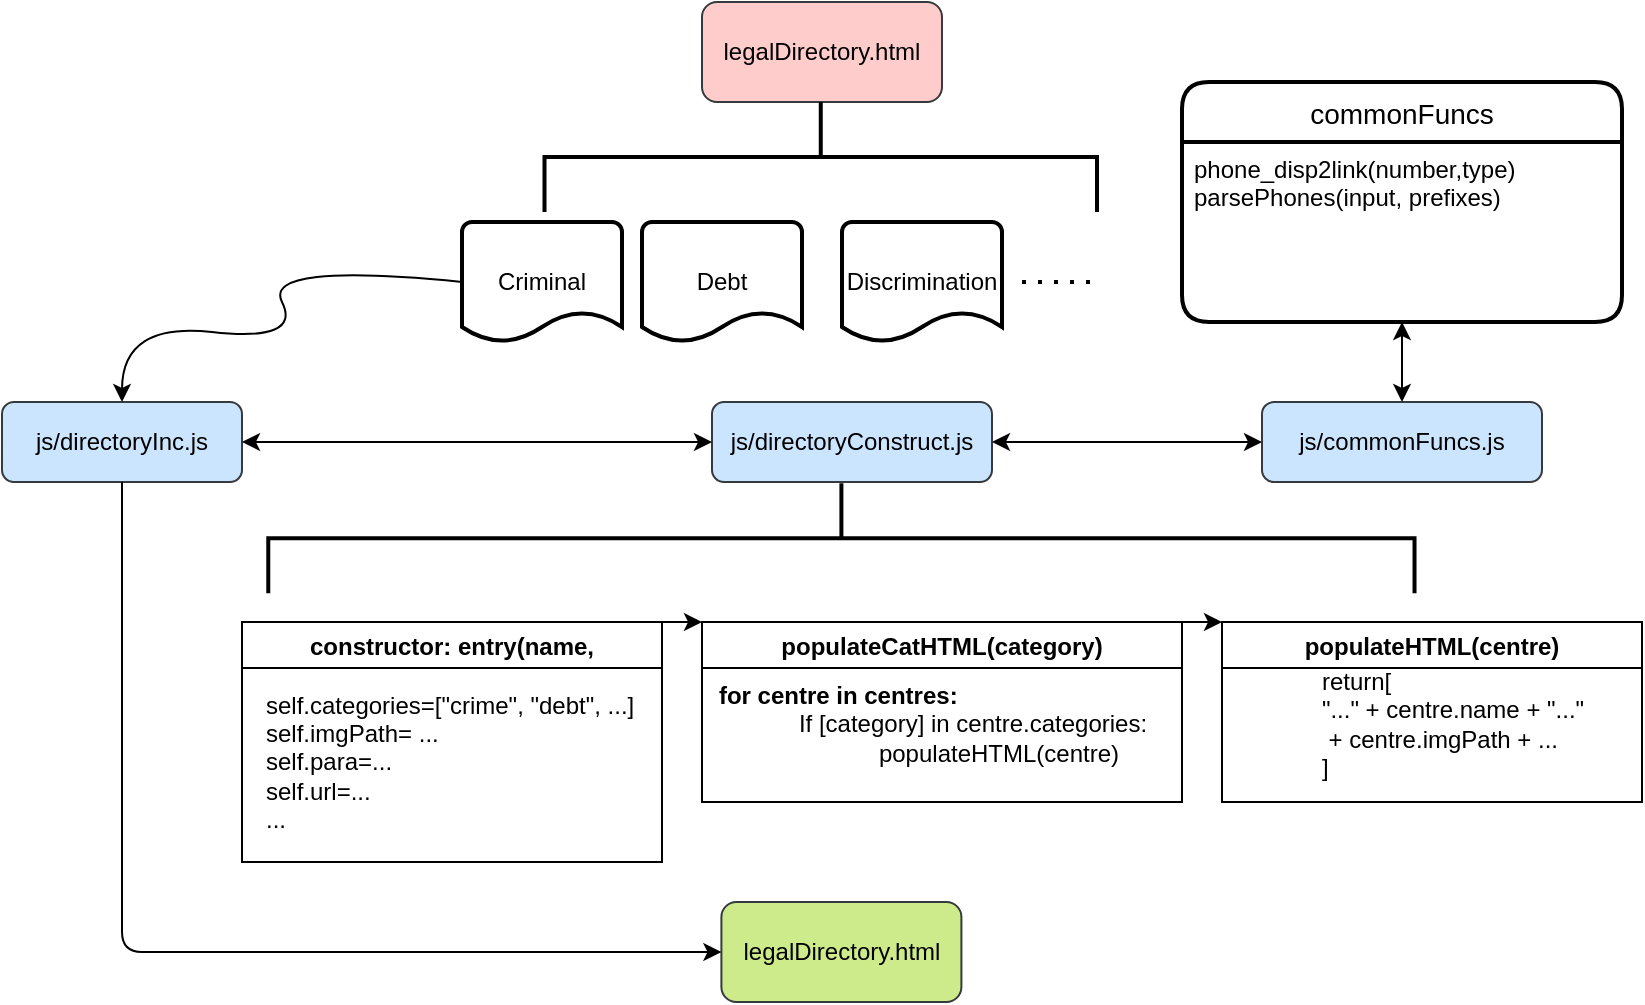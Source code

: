 <mxfile version="14.4.8" type="device"><diagram id="OdASmbnIT9kerEGop5PM" name="Page-1"><mxGraphModel dx="1122" dy="794" grid="1" gridSize="10" guides="1" tooltips="1" connect="1" arrows="1" fold="1" page="1" pageScale="1" pageWidth="850" pageHeight="1100" math="0" shadow="0"><root><mxCell id="0"/><mxCell id="1" parent="0"/><mxCell id="70ZZ5X9a6GsSItPjqPpe-2" value="legalDirectory.html" style="rounded=1;whiteSpace=wrap;html=1;fillColor=#ffcccc;strokeColor=#36393d;" vertex="1" parent="1"><mxGeometry x="360" y="480" width="120" height="50" as="geometry"/></mxCell><mxCell id="70ZZ5X9a6GsSItPjqPpe-5" value="" style="strokeWidth=2;html=1;shape=mxgraph.flowchart.annotation_2;align=left;labelPosition=right;pointerEvents=1;rotation=90;" vertex="1" parent="1"><mxGeometry x="391.88" y="419.38" width="55" height="276.25" as="geometry"/></mxCell><mxCell id="70ZZ5X9a6GsSItPjqPpe-6" value="Criminal" style="strokeWidth=2;html=1;shape=mxgraph.flowchart.document2;whiteSpace=wrap;size=0.25;" vertex="1" parent="1"><mxGeometry x="240" y="590" width="80" height="60" as="geometry"/></mxCell><mxCell id="70ZZ5X9a6GsSItPjqPpe-7" value="Debt" style="strokeWidth=2;html=1;shape=mxgraph.flowchart.document2;whiteSpace=wrap;size=0.25;" vertex="1" parent="1"><mxGeometry x="330" y="590" width="80" height="60" as="geometry"/></mxCell><mxCell id="70ZZ5X9a6GsSItPjqPpe-8" value="Discrimination" style="strokeWidth=2;html=1;shape=mxgraph.flowchart.document2;whiteSpace=wrap;size=0.25;" vertex="1" parent="1"><mxGeometry x="430" y="590" width="80" height="60" as="geometry"/></mxCell><mxCell id="70ZZ5X9a6GsSItPjqPpe-11" value="" style="endArrow=none;dashed=1;html=1;dashPattern=1 3;strokeWidth=2;" edge="1" parent="1"><mxGeometry width="50" height="50" relative="1" as="geometry"><mxPoint x="520" y="620" as="sourcePoint"/><mxPoint x="560" y="620" as="targetPoint"/></mxGeometry></mxCell><mxCell id="70ZZ5X9a6GsSItPjqPpe-20" value="populateHTML(centre)" style="swimlane;" vertex="1" parent="1"><mxGeometry x="620" y="790" width="210" height="90" as="geometry"/></mxCell><mxCell id="70ZZ5X9a6GsSItPjqPpe-22" value="&lt;blockquote style=&quot;margin: 0 0 0 40px ; border: none ; padding: 0px&quot;&gt;&lt;div style=&quot;text-align: left&quot;&gt;return[&lt;/div&gt;&lt;div style=&quot;text-align: left&quot;&gt;&quot;...&quot; + centre.name + &quot;...&quot;&lt;/div&gt;&lt;div style=&quot;text-align: left&quot;&gt;&amp;nbsp;+ centre.imgPath + ...&lt;/div&gt;&lt;div style=&quot;text-align: left&quot;&gt;]&lt;/div&gt;&lt;/blockquote&gt;" style="text;html=1;align=center;verticalAlign=middle;resizable=0;points=[];autosize=1;" vertex="1" parent="70ZZ5X9a6GsSItPjqPpe-20"><mxGeometry y="20.63" width="190" height="60" as="geometry"/></mxCell><mxCell id="70ZZ5X9a6GsSItPjqPpe-29" value="legalDirectory.html" style="rounded=1;whiteSpace=wrap;html=1;fillColor=#cdeb8b;strokeColor=#36393d;" vertex="1" parent="1"><mxGeometry x="369.7" y="930" width="120" height="50" as="geometry"/></mxCell><mxCell id="70ZZ5X9a6GsSItPjqPpe-35" value="constructor: entry(name," style="swimlane;" vertex="1" parent="1"><mxGeometry x="130" y="790" width="210" height="120" as="geometry"/></mxCell><mxCell id="70ZZ5X9a6GsSItPjqPpe-36" value="&lt;div&gt;&lt;blockquote style=&quot;margin: 0 0 0 40px ; border: none ; padding: 0px&quot;&gt;&lt;div&gt;self.categories=[&quot;crime&quot;, &quot;debt&quot;, ...]&lt;/div&gt;&lt;div&gt;self.imgPath= ...&lt;/div&gt;&lt;div&gt;self.para=...&lt;/div&gt;&lt;div&gt;self.url=...&lt;/div&gt;&lt;div&gt;...&lt;/div&gt;&lt;/blockquote&gt;&lt;/div&gt;" style="text;html=1;align=left;verticalAlign=middle;resizable=0;points=[];autosize=1;" vertex="1" parent="70ZZ5X9a6GsSItPjqPpe-35"><mxGeometry x="-30" y="30" width="240" height="80" as="geometry"/></mxCell><mxCell id="70ZZ5X9a6GsSItPjqPpe-46" value="populateCatHTML(category)" style="swimlane;" vertex="1" parent="1"><mxGeometry x="360" y="790" width="240" height="90" as="geometry"/></mxCell><mxCell id="70ZZ5X9a6GsSItPjqPpe-47" value="&lt;div style=&quot;text-align: left&quot;&gt;&lt;span style=&quot;font-weight: 700 ; text-align: center&quot;&gt;for centre in centres:&lt;/span&gt;&lt;span&gt;&lt;br&gt;&lt;/span&gt;&lt;/div&gt;&lt;blockquote style=&quot;margin: 0 0 0 40px ; border: none ; padding: 0px&quot;&gt;&lt;div style=&quot;text-align: left&quot;&gt;&lt;span&gt;If [category] in centre.categories:&lt;/span&gt;&lt;/div&gt;&lt;blockquote style=&quot;margin: 0 0 0 40px ; border: none ; padding: 0px&quot;&gt;&lt;div style=&quot;text-align: left&quot;&gt;&lt;span&gt;populateHTML(centre)&lt;/span&gt;&lt;/div&gt;&lt;/blockquote&gt;&lt;/blockquote&gt;" style="text;html=1;align=center;verticalAlign=middle;resizable=0;points=[];autosize=1;" vertex="1" parent="70ZZ5X9a6GsSItPjqPpe-46"><mxGeometry y="25.63" width="230" height="50" as="geometry"/></mxCell><mxCell id="70ZZ5X9a6GsSItPjqPpe-48" value="js/directoryConstruct.js" style="rounded=1;whiteSpace=wrap;html=1;fillColor=#cce5ff;strokeColor=#36393d;" vertex="1" parent="1"><mxGeometry x="365" y="680" width="140" height="40" as="geometry"/></mxCell><mxCell id="70ZZ5X9a6GsSItPjqPpe-51" value="" style="endArrow=classic;html=1;entryX=0;entryY=0;entryDx=0;entryDy=0;exitX=1;exitY=0;exitDx=0;exitDy=0;" edge="1" parent="1" source="70ZZ5X9a6GsSItPjqPpe-46" target="70ZZ5X9a6GsSItPjqPpe-20"><mxGeometry width="50" height="50" relative="1" as="geometry"><mxPoint x="430" y="1030" as="sourcePoint"/><mxPoint x="480" y="980" as="targetPoint"/></mxGeometry></mxCell><mxCell id="70ZZ5X9a6GsSItPjqPpe-52" value="js/directoryInc.js" style="rounded=1;whiteSpace=wrap;html=1;fillColor=#cce5ff;strokeColor=#36393d;" vertex="1" parent="1"><mxGeometry x="10" y="680" width="120" height="40" as="geometry"/></mxCell><mxCell id="70ZZ5X9a6GsSItPjqPpe-56" value="" style="strokeWidth=2;html=1;shape=mxgraph.flowchart.annotation_2;align=left;labelPosition=right;pointerEvents=1;rotation=90;" vertex="1" parent="1"><mxGeometry x="402.2" y="461.57" width="55" height="573.13" as="geometry"/></mxCell><mxCell id="70ZZ5X9a6GsSItPjqPpe-57" value="" style="endArrow=classic;html=1;entryX=0;entryY=0;entryDx=0;entryDy=0;exitX=1;exitY=0;exitDx=0;exitDy=0;" edge="1" parent="1" source="70ZZ5X9a6GsSItPjqPpe-35" target="70ZZ5X9a6GsSItPjqPpe-46"><mxGeometry width="50" height="50" relative="1" as="geometry"><mxPoint x="250" y="790" as="sourcePoint"/><mxPoint x="270" y="820" as="targetPoint"/></mxGeometry></mxCell><mxCell id="70ZZ5X9a6GsSItPjqPpe-63" value="js/commonFuncs.js" style="rounded=1;whiteSpace=wrap;html=1;fillColor=#cce5ff;strokeColor=#36393d;" vertex="1" parent="1"><mxGeometry x="640" y="680" width="140" height="40" as="geometry"/></mxCell><mxCell id="70ZZ5X9a6GsSItPjqPpe-64" value="commonFuncs" style="swimlane;childLayout=stackLayout;horizontal=1;startSize=30;horizontalStack=0;rounded=1;fontSize=14;fontStyle=0;strokeWidth=2;resizeParent=0;resizeLast=1;shadow=0;dashed=0;align=center;" vertex="1" parent="1"><mxGeometry x="600" y="520" width="220" height="120" as="geometry"/></mxCell><mxCell id="70ZZ5X9a6GsSItPjqPpe-65" value="phone_disp2link(number,type)&#10;parsePhones(input, prefixes)" style="align=left;strokeColor=none;fillColor=none;spacingLeft=4;fontSize=12;verticalAlign=top;resizable=0;rotatable=0;part=1;" vertex="1" parent="70ZZ5X9a6GsSItPjqPpe-64"><mxGeometry y="30" width="220" height="90" as="geometry"/></mxCell><mxCell id="70ZZ5X9a6GsSItPjqPpe-66" value="" style="endArrow=classic;startArrow=classic;html=1;entryX=0.5;entryY=1;entryDx=0;entryDy=0;exitX=0.5;exitY=0;exitDx=0;exitDy=0;" edge="1" parent="1" source="70ZZ5X9a6GsSItPjqPpe-63" target="70ZZ5X9a6GsSItPjqPpe-65"><mxGeometry width="50" height="50" relative="1" as="geometry"><mxPoint x="380" y="900" as="sourcePoint"/><mxPoint x="430" y="850" as="targetPoint"/></mxGeometry></mxCell><mxCell id="70ZZ5X9a6GsSItPjqPpe-67" value="" style="endArrow=classic;startArrow=classic;html=1;entryX=0;entryY=0.5;entryDx=0;entryDy=0;exitX=1;exitY=0.5;exitDx=0;exitDy=0;" edge="1" parent="1" source="70ZZ5X9a6GsSItPjqPpe-48" target="70ZZ5X9a6GsSItPjqPpe-63"><mxGeometry width="50" height="50" relative="1" as="geometry"><mxPoint x="540" y="710" as="sourcePoint"/><mxPoint x="590" y="660" as="targetPoint"/></mxGeometry></mxCell><mxCell id="70ZZ5X9a6GsSItPjqPpe-68" value="" style="curved=1;endArrow=classic;html=1;exitX=0;exitY=0.5;exitDx=0;exitDy=0;exitPerimeter=0;entryX=0.5;entryY=0;entryDx=0;entryDy=0;" edge="1" parent="1" source="70ZZ5X9a6GsSItPjqPpe-6" target="70ZZ5X9a6GsSItPjqPpe-52"><mxGeometry width="50" height="50" relative="1" as="geometry"><mxPoint x="110" y="640" as="sourcePoint"/><mxPoint x="160" y="590" as="targetPoint"/><Array as="points"><mxPoint x="140" y="610"/><mxPoint x="160" y="650"/><mxPoint x="70" y="640"/></Array></mxGeometry></mxCell><mxCell id="70ZZ5X9a6GsSItPjqPpe-69" value="" style="endArrow=classic;startArrow=classic;html=1;entryX=0;entryY=0.5;entryDx=0;entryDy=0;exitX=1;exitY=0.5;exitDx=0;exitDy=0;" edge="1" parent="1" source="70ZZ5X9a6GsSItPjqPpe-52" target="70ZZ5X9a6GsSItPjqPpe-48"><mxGeometry width="50" height="50" relative="1" as="geometry"><mxPoint x="380" y="900" as="sourcePoint"/><mxPoint x="430" y="850" as="targetPoint"/></mxGeometry></mxCell><mxCell id="70ZZ5X9a6GsSItPjqPpe-70" value="" style="endArrow=classic;html=1;entryX=0;entryY=0.5;entryDx=0;entryDy=0;exitX=0.5;exitY=1;exitDx=0;exitDy=0;" edge="1" parent="1" source="70ZZ5X9a6GsSItPjqPpe-52" target="70ZZ5X9a6GsSItPjqPpe-29"><mxGeometry width="50" height="50" relative="1" as="geometry"><mxPoint x="380" y="900" as="sourcePoint"/><mxPoint x="430" y="850" as="targetPoint"/><Array as="points"><mxPoint x="70" y="890"/><mxPoint x="70" y="955"/></Array></mxGeometry></mxCell></root></mxGraphModel></diagram></mxfile>